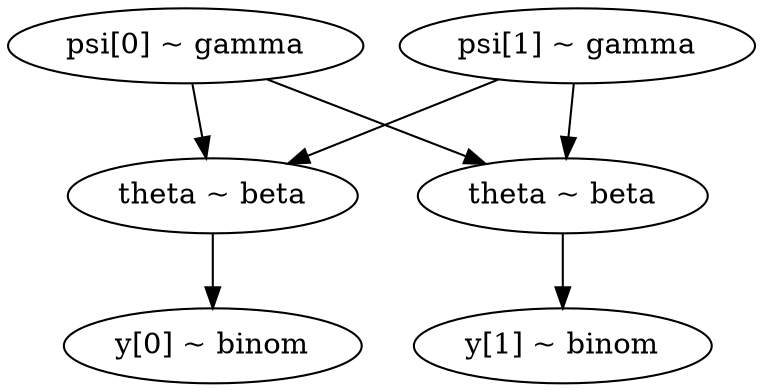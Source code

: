digraph G {
1 [label = "psi[0] ~ gamma"]
2 [label = "psi[1] ~ gamma"]
3 [label = "theta ~ beta"]
4 [label = "theta ~ beta"]
5 [label = "y[0] ~ binom"]
6 [label = "y[1] ~ binom"]
1 -> 3
1 -> 4
2 -> 3
2 -> 4
3 -> 5
4 -> 6
}
